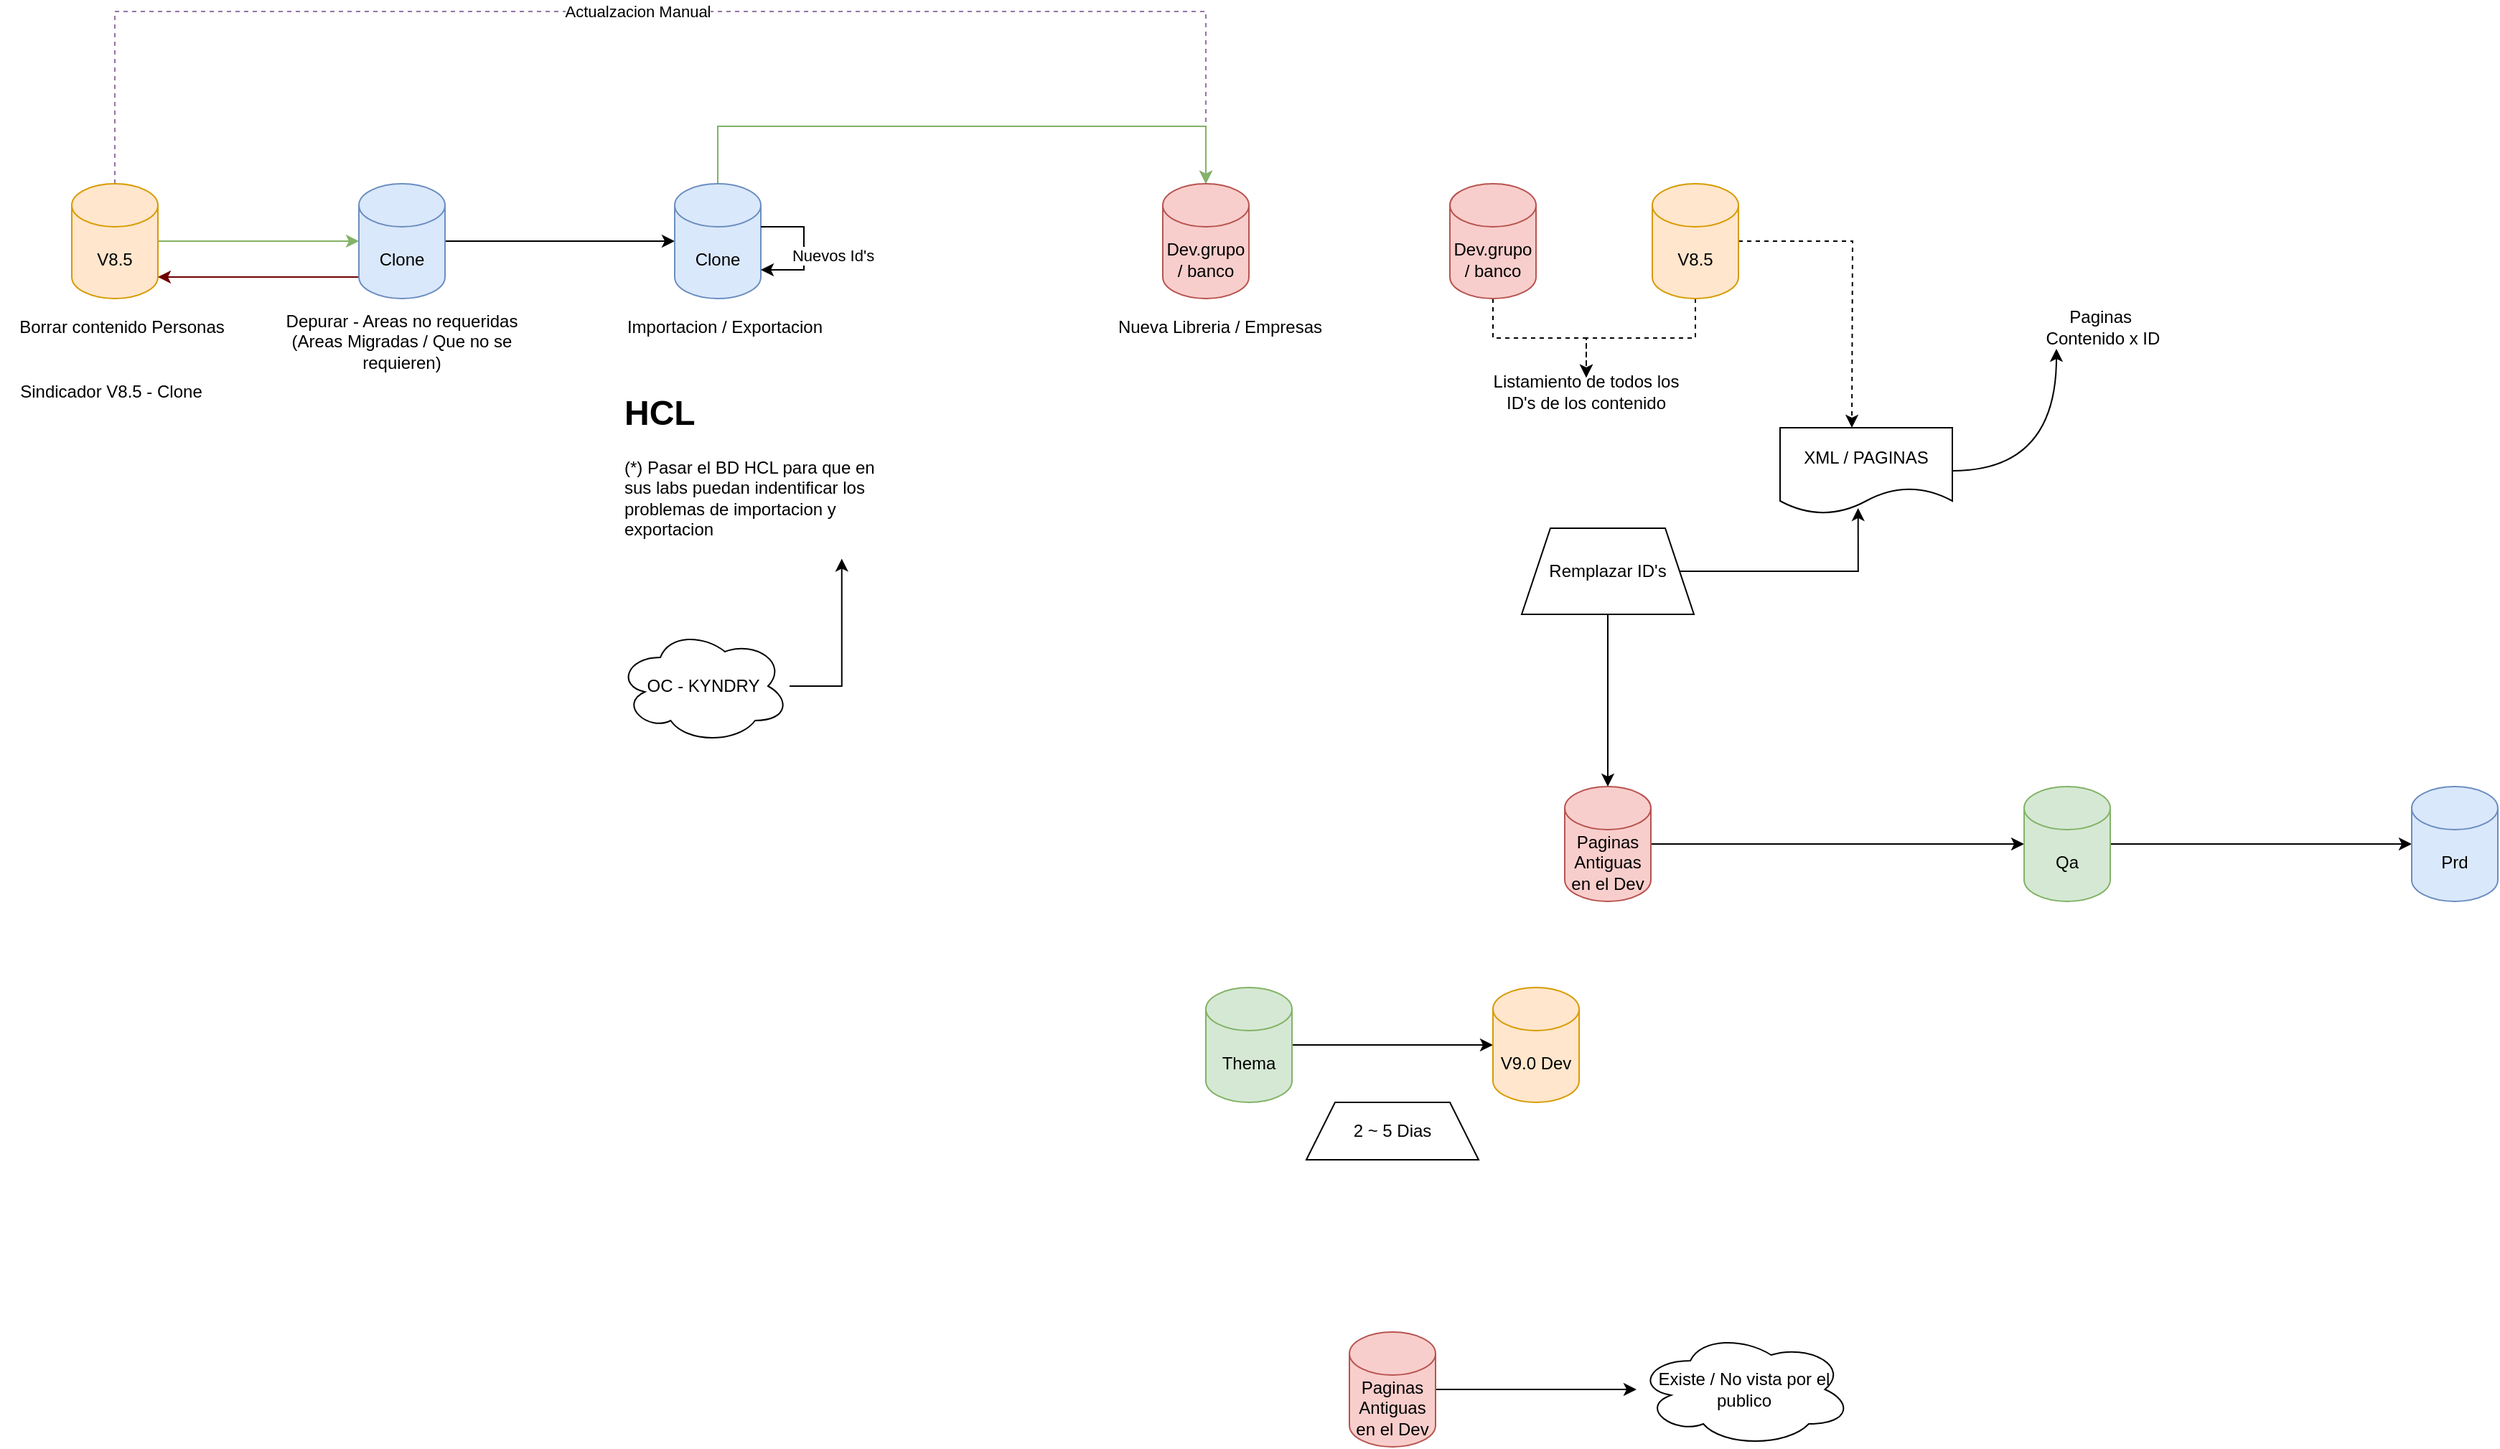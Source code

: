 <mxfile version="14.1.8" type="device" pages="2"><diagram id="6Eq73pVmomYveGhV-_p8" name="Página-1"><mxGraphModel dx="777" dy="739" grid="1" gridSize="10" guides="1" tooltips="1" connect="1" arrows="1" fold="1" page="1" pageScale="1" pageWidth="827" pageHeight="1169" math="0" shadow="0"><root><mxCell id="0"/><mxCell id="1" parent="0"/><mxCell id="x6i6v8hljPplQ5DdjNue-4" style="edgeStyle=orthogonalEdgeStyle;rounded=0;orthogonalLoop=1;jettySize=auto;html=1;fillColor=#d5e8d4;strokeColor=#82b366;" parent="1" source="x6i6v8hljPplQ5DdjNue-1" edge="1"><mxGeometry relative="1" as="geometry"><mxPoint x="280" y="200" as="targetPoint"/></mxGeometry></mxCell><mxCell id="x6i6v8hljPplQ5DdjNue-20" style="edgeStyle=orthogonalEdgeStyle;rounded=0;orthogonalLoop=1;jettySize=auto;html=1;entryX=0.5;entryY=0;entryDx=0;entryDy=0;entryPerimeter=0;dashed=1;fillColor=#e1d5e7;strokeColor=#9673a6;" parent="1" source="x6i6v8hljPplQ5DdjNue-1" target="x6i6v8hljPplQ5DdjNue-16" edge="1"><mxGeometry relative="1" as="geometry"><Array as="points"><mxPoint x="110" y="40"/><mxPoint x="870" y="40"/></Array></mxGeometry></mxCell><mxCell id="x6i6v8hljPplQ5DdjNue-21" value="Actualzacion Manual" style="edgeLabel;html=1;align=center;verticalAlign=middle;resizable=0;points=[];" parent="x6i6v8hljPplQ5DdjNue-20" vertex="1" connectable="0"><mxGeometry x="-0.032" relative="1" as="geometry"><mxPoint as="offset"/></mxGeometry></mxCell><mxCell id="x6i6v8hljPplQ5DdjNue-1" value="V8.5" style="shape=cylinder3;whiteSpace=wrap;html=1;boundedLbl=1;backgroundOutline=1;size=15;fillColor=#ffe6cc;strokeColor=#d79b00;" parent="1" vertex="1"><mxGeometry x="80" y="160" width="60" height="80" as="geometry"/></mxCell><mxCell id="x6i6v8hljPplQ5DdjNue-2" value="Borrar contenido Personas" style="text;html=1;strokeColor=none;fillColor=none;align=center;verticalAlign=middle;whiteSpace=wrap;rounded=0;" parent="1" vertex="1"><mxGeometry x="30" y="250" width="170" height="20" as="geometry"/></mxCell><mxCell id="x6i6v8hljPplQ5DdjNue-3" value="Sindicador V8.5 - Clone" style="text;html=1;strokeColor=none;fillColor=none;align=center;verticalAlign=middle;whiteSpace=wrap;rounded=0;" parent="1" vertex="1"><mxGeometry x="40" y="290" width="135" height="30" as="geometry"/></mxCell><mxCell id="x6i6v8hljPplQ5DdjNue-7" style="edgeStyle=orthogonalEdgeStyle;rounded=0;orthogonalLoop=1;jettySize=auto;html=1;entryX=1;entryY=1;entryDx=0;entryDy=-15;entryPerimeter=0;fillColor=#a20025;strokeColor=#6F0000;" parent="1" source="x6i6v8hljPplQ5DdjNue-5" target="x6i6v8hljPplQ5DdjNue-1" edge="1"><mxGeometry relative="1" as="geometry"><Array as="points"><mxPoint x="240" y="225"/><mxPoint x="240" y="225"/></Array></mxGeometry></mxCell><mxCell id="x6i6v8hljPplQ5DdjNue-8" style="edgeStyle=orthogonalEdgeStyle;rounded=0;orthogonalLoop=1;jettySize=auto;html=1;" parent="1" source="x6i6v8hljPplQ5DdjNue-5" edge="1"><mxGeometry relative="1" as="geometry"><mxPoint x="500" y="200" as="targetPoint"/></mxGeometry></mxCell><mxCell id="x6i6v8hljPplQ5DdjNue-5" value="Clone" style="shape=cylinder3;whiteSpace=wrap;html=1;boundedLbl=1;backgroundOutline=1;size=15;fillColor=#dae8fc;strokeColor=#6c8ebf;" parent="1" vertex="1"><mxGeometry x="280" y="160" width="60" height="80" as="geometry"/></mxCell><mxCell id="x6i6v8hljPplQ5DdjNue-6" value="Depurar - Areas no requeridas (Areas Migradas / Que no se requieren)" style="text;html=1;strokeColor=none;fillColor=none;align=center;verticalAlign=middle;whiteSpace=wrap;rounded=0;" parent="1" vertex="1"><mxGeometry x="215" y="245" width="190" height="50" as="geometry"/></mxCell><mxCell id="x6i6v8hljPplQ5DdjNue-18" style="edgeStyle=orthogonalEdgeStyle;rounded=0;orthogonalLoop=1;jettySize=auto;html=1;entryX=0.5;entryY=0;entryDx=0;entryDy=0;entryPerimeter=0;fillColor=#d5e8d4;strokeColor=#82b366;" parent="1" source="x6i6v8hljPplQ5DdjNue-9" target="x6i6v8hljPplQ5DdjNue-16" edge="1"><mxGeometry relative="1" as="geometry"><Array as="points"><mxPoint x="530" y="120"/><mxPoint x="870" y="120"/></Array></mxGeometry></mxCell><mxCell id="x6i6v8hljPplQ5DdjNue-9" value="Clone" style="shape=cylinder3;whiteSpace=wrap;html=1;boundedLbl=1;backgroundOutline=1;size=15;fillColor=#dae8fc;strokeColor=#6c8ebf;" parent="1" vertex="1"><mxGeometry x="500" y="160" width="60" height="80" as="geometry"/></mxCell><mxCell id="x6i6v8hljPplQ5DdjNue-10" value="Nuevos Id's" style="edgeStyle=orthogonalEdgeStyle;rounded=0;orthogonalLoop=1;jettySize=auto;html=1;" parent="1" source="x6i6v8hljPplQ5DdjNue-9" target="x6i6v8hljPplQ5DdjNue-9" edge="1"><mxGeometry x="0.111" y="20" relative="1" as="geometry"><Array as="points"><mxPoint x="590" y="190"/><mxPoint x="590" y="220"/></Array><mxPoint as="offset"/></mxGeometry></mxCell><mxCell id="x6i6v8hljPplQ5DdjNue-11" value="Importacion / Exportacion" style="text;html=1;strokeColor=none;fillColor=none;align=center;verticalAlign=middle;whiteSpace=wrap;rounded=0;" parent="1" vertex="1"><mxGeometry x="460" y="250" width="150" height="20" as="geometry"/></mxCell><mxCell id="x6i6v8hljPplQ5DdjNue-12" value="&lt;h1&gt;HCL&lt;/h1&gt;&lt;div&gt;(*) Pasar el BD HCL para que en sus labs puedan indentificar los problemas de importacion y exportacion&lt;/div&gt;" style="text;html=1;strokeColor=none;fillColor=none;spacing=5;spacingTop=-20;whiteSpace=wrap;overflow=hidden;rounded=0;" parent="1" vertex="1"><mxGeometry x="460" y="300" width="190" height="120" as="geometry"/></mxCell><mxCell id="x6i6v8hljPplQ5DdjNue-14" style="edgeStyle=orthogonalEdgeStyle;rounded=0;orthogonalLoop=1;jettySize=auto;html=1;entryX=0.823;entryY=1.01;entryDx=0;entryDy=0;entryPerimeter=0;" parent="1" source="x6i6v8hljPplQ5DdjNue-13" target="x6i6v8hljPplQ5DdjNue-12" edge="1"><mxGeometry relative="1" as="geometry"><Array as="points"><mxPoint x="616" y="510"/></Array></mxGeometry></mxCell><mxCell id="x6i6v8hljPplQ5DdjNue-13" value="OC - KYNDRY" style="ellipse;shape=cloud;whiteSpace=wrap;html=1;" parent="1" vertex="1"><mxGeometry x="460" y="470" width="120" height="80" as="geometry"/></mxCell><mxCell id="x6i6v8hljPplQ5DdjNue-16" value="Dev.grupo / banco" style="shape=cylinder3;whiteSpace=wrap;html=1;boundedLbl=1;backgroundOutline=1;size=15;fillColor=#f8cecc;strokeColor=#b85450;" parent="1" vertex="1"><mxGeometry x="840" y="160" width="60" height="80" as="geometry"/></mxCell><mxCell id="x6i6v8hljPplQ5DdjNue-19" value="Nueva Libreria / Empresas" style="text;html=1;strokeColor=none;fillColor=none;align=center;verticalAlign=middle;whiteSpace=wrap;rounded=0;" parent="1" vertex="1"><mxGeometry x="800" y="250" width="160" height="20" as="geometry"/></mxCell><mxCell id="x6i6v8hljPplQ5DdjNue-25" style="edgeStyle=orthogonalEdgeStyle;rounded=0;orthogonalLoop=1;jettySize=auto;html=1;entryX=0.5;entryY=0;entryDx=0;entryDy=0;dashed=1;" parent="1" source="x6i6v8hljPplQ5DdjNue-22" target="x6i6v8hljPplQ5DdjNue-23" edge="1"><mxGeometry relative="1" as="geometry"/></mxCell><mxCell id="x6i6v8hljPplQ5DdjNue-22" value="Dev.grupo / banco" style="shape=cylinder3;whiteSpace=wrap;html=1;boundedLbl=1;backgroundOutline=1;size=15;fillColor=#f8cecc;strokeColor=#b85450;" parent="1" vertex="1"><mxGeometry x="1040" y="160" width="60" height="80" as="geometry"/></mxCell><mxCell id="x6i6v8hljPplQ5DdjNue-23" value="Listamiento de todos los ID's de los contenido" style="text;html=1;strokeColor=none;fillColor=none;align=center;verticalAlign=middle;whiteSpace=wrap;rounded=0;" parent="1" vertex="1"><mxGeometry x="1060" y="295" width="150" height="20" as="geometry"/></mxCell><mxCell id="x6i6v8hljPplQ5DdjNue-26" style="edgeStyle=orthogonalEdgeStyle;rounded=0;orthogonalLoop=1;jettySize=auto;html=1;entryX=0.5;entryY=0;entryDx=0;entryDy=0;dashed=1;" parent="1" source="x6i6v8hljPplQ5DdjNue-24" target="x6i6v8hljPplQ5DdjNue-23" edge="1"><mxGeometry relative="1" as="geometry"/></mxCell><mxCell id="x6i6v8hljPplQ5DdjNue-28" style="edgeStyle=orthogonalEdgeStyle;rounded=0;orthogonalLoop=1;jettySize=auto;html=1;dashed=1;" parent="1" source="x6i6v8hljPplQ5DdjNue-24" edge="1"><mxGeometry relative="1" as="geometry"><mxPoint x="1320" y="330" as="targetPoint"/></mxGeometry></mxCell><mxCell id="x6i6v8hljPplQ5DdjNue-24" value="V8.5" style="shape=cylinder3;whiteSpace=wrap;html=1;boundedLbl=1;backgroundOutline=1;size=15;fillColor=#ffe6cc;strokeColor=#d79b00;" parent="1" vertex="1"><mxGeometry x="1181" y="160" width="60" height="80" as="geometry"/></mxCell><mxCell id="x6i6v8hljPplQ5DdjNue-30" style="edgeStyle=orthogonalEdgeStyle;orthogonalLoop=1;jettySize=auto;html=1;entryX=0.25;entryY=1;entryDx=0;entryDy=0;curved=1;" parent="1" source="x6i6v8hljPplQ5DdjNue-29" target="x6i6v8hljPplQ5DdjNue-31" edge="1"><mxGeometry relative="1" as="geometry"><mxPoint x="1440" y="290" as="targetPoint"/></mxGeometry></mxCell><mxCell id="x6i6v8hljPplQ5DdjNue-29" value="XML / PAGINAS" style="shape=document;whiteSpace=wrap;html=1;boundedLbl=1;" parent="1" vertex="1"><mxGeometry x="1270" y="330" width="120" height="60" as="geometry"/></mxCell><mxCell id="x6i6v8hljPplQ5DdjNue-31" value="Paginas&amp;nbsp;&lt;br&gt;Contenido x ID" style="text;html=1;strokeColor=none;fillColor=none;align=center;verticalAlign=middle;whiteSpace=wrap;rounded=0;" parent="1" vertex="1"><mxGeometry x="1430" y="245" width="130" height="30" as="geometry"/></mxCell><mxCell id="riuhykCEx18YToJQOdky-2" style="edgeStyle=orthogonalEdgeStyle;rounded=0;orthogonalLoop=1;jettySize=auto;html=1;entryX=0.453;entryY=0.933;entryDx=0;entryDy=0;entryPerimeter=0;" parent="1" source="riuhykCEx18YToJQOdky-1" target="x6i6v8hljPplQ5DdjNue-29" edge="1"><mxGeometry relative="1" as="geometry"/></mxCell><mxCell id="riuhykCEx18YToJQOdky-3" style="edgeStyle=orthogonalEdgeStyle;rounded=0;orthogonalLoop=1;jettySize=auto;html=1;" parent="1" source="riuhykCEx18YToJQOdky-1" edge="1"><mxGeometry relative="1" as="geometry"><mxPoint x="1150" y="580" as="targetPoint"/></mxGeometry></mxCell><mxCell id="riuhykCEx18YToJQOdky-1" value="Remplazar ID's" style="shape=trapezoid;perimeter=trapezoidPerimeter;whiteSpace=wrap;html=1;fixedSize=1;" parent="1" vertex="1"><mxGeometry x="1090" y="400" width="120" height="60" as="geometry"/></mxCell><mxCell id="riuhykCEx18YToJQOdky-5" style="edgeStyle=orthogonalEdgeStyle;rounded=0;orthogonalLoop=1;jettySize=auto;html=1;entryX=0;entryY=0.5;entryDx=0;entryDy=0;entryPerimeter=0;" parent="1" source="riuhykCEx18YToJQOdky-4" edge="1" target="riuhykCEx18YToJQOdky-6"><mxGeometry relative="1" as="geometry"><mxPoint x="1520" y="620" as="targetPoint"/></mxGeometry></mxCell><mxCell id="riuhykCEx18YToJQOdky-4" value="Paginas Antiguas en el Dev" style="shape=cylinder3;whiteSpace=wrap;html=1;boundedLbl=1;backgroundOutline=1;size=15;fillColor=#f8cecc;strokeColor=#b85450;" parent="1" vertex="1"><mxGeometry x="1120" y="580" width="60" height="80" as="geometry"/></mxCell><mxCell id="riuhykCEx18YToJQOdky-7" style="edgeStyle=orthogonalEdgeStyle;rounded=0;orthogonalLoop=1;jettySize=auto;html=1;" parent="1" source="riuhykCEx18YToJQOdky-6" edge="1"><mxGeometry relative="1" as="geometry"><mxPoint x="1710" y="620" as="targetPoint"/></mxGeometry></mxCell><mxCell id="riuhykCEx18YToJQOdky-6" value="Qa" style="shape=cylinder3;whiteSpace=wrap;html=1;boundedLbl=1;backgroundOutline=1;size=15;fillColor=#d5e8d4;strokeColor=#82b366;" parent="1" vertex="1"><mxGeometry x="1440" y="580" width="60" height="80" as="geometry"/></mxCell><mxCell id="riuhykCEx18YToJQOdky-8" value="Prd" style="shape=cylinder3;whiteSpace=wrap;html=1;boundedLbl=1;backgroundOutline=1;size=15;fillColor=#dae8fc;strokeColor=#6c8ebf;" parent="1" vertex="1"><mxGeometry x="1710" y="580" width="60" height="80" as="geometry"/></mxCell><mxCell id="riuhykCEx18YToJQOdky-10" style="edgeStyle=orthogonalEdgeStyle;rounded=0;orthogonalLoop=1;jettySize=auto;html=1;" parent="1" source="riuhykCEx18YToJQOdky-9" edge="1"><mxGeometry relative="1" as="geometry"><mxPoint x="1070" y="760" as="targetPoint"/></mxGeometry></mxCell><mxCell id="riuhykCEx18YToJQOdky-9" value="Thema" style="shape=cylinder3;whiteSpace=wrap;html=1;boundedLbl=1;backgroundOutline=1;size=15;fillColor=#d5e8d4;strokeColor=#82b366;" parent="1" vertex="1"><mxGeometry x="870" y="720" width="60" height="80" as="geometry"/></mxCell><mxCell id="riuhykCEx18YToJQOdky-11" value="V9.0 Dev" style="shape=cylinder3;whiteSpace=wrap;html=1;boundedLbl=1;backgroundOutline=1;size=15;fillColor=#ffe6cc;strokeColor=#d79b00;" parent="1" vertex="1"><mxGeometry x="1070" y="720" width="60" height="80" as="geometry"/></mxCell><mxCell id="riuhykCEx18YToJQOdky-12" value="2 ~ 5 Dias" style="shape=trapezoid;perimeter=trapezoidPerimeter;whiteSpace=wrap;html=1;fixedSize=1;" parent="1" vertex="1"><mxGeometry x="940" y="800" width="120" height="40" as="geometry"/></mxCell><mxCell id="riuhykCEx18YToJQOdky-14" style="edgeStyle=orthogonalEdgeStyle;rounded=0;orthogonalLoop=1;jettySize=auto;html=1;" parent="1" source="riuhykCEx18YToJQOdky-13" edge="1"><mxGeometry relative="1" as="geometry"><mxPoint x="1170" y="1000" as="targetPoint"/></mxGeometry></mxCell><mxCell id="riuhykCEx18YToJQOdky-13" value="Paginas Antiguas en el Dev" style="shape=cylinder3;whiteSpace=wrap;html=1;boundedLbl=1;backgroundOutline=1;size=15;fillColor=#f8cecc;strokeColor=#b85450;" parent="1" vertex="1"><mxGeometry x="970" y="960" width="60" height="80" as="geometry"/></mxCell><mxCell id="riuhykCEx18YToJQOdky-15" value="Existe / No vista por el publico" style="ellipse;shape=cloud;whiteSpace=wrap;html=1;" parent="1" vertex="1"><mxGeometry x="1170" y="960" width="150" height="80" as="geometry"/></mxCell></root></mxGraphModel></diagram><diagram id="l_HDhL2nel-DTDZcic60" name="Página-2"><mxGraphModel dx="1849" dy="695" grid="1" gridSize="10" guides="1" tooltips="1" connect="1" arrows="1" fold="1" page="1" pageScale="1" pageWidth="827" pageHeight="1169" math="0" shadow="0"><root><mxCell id="QdBTe3VGrZ5d1H5HFAO6-0"/><mxCell id="QdBTe3VGrZ5d1H5HFAO6-1" parent="QdBTe3VGrZ5d1H5HFAO6-0"/><mxCell id="QdBTe3VGrZ5d1H5HFAO6-3" style="edgeStyle=orthogonalEdgeStyle;rounded=0;orthogonalLoop=1;jettySize=auto;html=1;entryX=0;entryY=0.5;entryDx=0;entryDy=0;" edge="1" parent="QdBTe3VGrZ5d1H5HFAO6-1" source="QdBTe3VGrZ5d1H5HFAO6-2" target="QdBTe3VGrZ5d1H5HFAO6-4"><mxGeometry relative="1" as="geometry"><mxPoint x="340" y="140" as="targetPoint"/></mxGeometry></mxCell><mxCell id="QdBTe3VGrZ5d1H5HFAO6-6" style="edgeStyle=orthogonalEdgeStyle;rounded=0;orthogonalLoop=1;jettySize=auto;html=1;" edge="1" parent="QdBTe3VGrZ5d1H5HFAO6-1" source="QdBTe3VGrZ5d1H5HFAO6-2" target="QdBTe3VGrZ5d1H5HFAO6-5"><mxGeometry relative="1" as="geometry"/></mxCell><mxCell id="QdBTe3VGrZ5d1H5HFAO6-2" value="Empresas/ Acerca" style="shape=parallelogram;perimeter=parallelogramPerimeter;whiteSpace=wrap;html=1;fixedSize=1;fillColor=#fff2cc;strokeColor=#d6b656;" vertex="1" parent="QdBTe3VGrZ5d1H5HFAO6-1"><mxGeometry x="80" y="160" width="120" height="60" as="geometry"/></mxCell><mxCell id="QdBTe3VGrZ5d1H5HFAO6-4" value="Empresas" style="rounded=1;whiteSpace=wrap;html=1;fillColor=#e1d5e7;strokeColor=#9673a6;" vertex="1" parent="QdBTe3VGrZ5d1H5HFAO6-1"><mxGeometry x="320" y="80" width="120" height="60" as="geometry"/></mxCell><mxCell id="QdBTe3VGrZ5d1H5HFAO6-5" value="Acerca-de" style="rounded=1;whiteSpace=wrap;html=1;fillColor=#d5e8d4;strokeColor=#82b366;" vertex="1" parent="QdBTe3VGrZ5d1H5HFAO6-1"><mxGeometry x="320" y="200" width="120" height="60" as="geometry"/></mxCell><mxCell id="QdBTe3VGrZ5d1H5HFAO6-10" style="edgeStyle=orthogonalEdgeStyle;rounded=0;orthogonalLoop=1;jettySize=auto;html=1;entryX=0;entryY=0.5;entryDx=0;entryDy=0;dashed=1;" edge="1" parent="QdBTe3VGrZ5d1H5HFAO6-1" source="QdBTe3VGrZ5d1H5HFAO6-7" target="QdBTe3VGrZ5d1H5HFAO6-9"><mxGeometry relative="1" as="geometry"/></mxCell><mxCell id="IBs_phUsc_ETYgbnL8x5-5" style="edgeStyle=orthogonalEdgeStyle;rounded=0;orthogonalLoop=1;jettySize=auto;html=1;entryX=0.5;entryY=1;entryDx=0;entryDy=0;dashed=1;" edge="1" parent="QdBTe3VGrZ5d1H5HFAO6-1" source="QdBTe3VGrZ5d1H5HFAO6-7" target="QdBTe3VGrZ5d1H5HFAO6-2"><mxGeometry relative="1" as="geometry"/></mxCell><mxCell id="QdBTe3VGrZ5d1H5HFAO6-7" value="Acerca-de" style="shape=parallelogram;perimeter=parallelogramPerimeter;whiteSpace=wrap;html=1;fixedSize=1;fillColor=#fff2cc;strokeColor=#d6b656;" vertex="1" parent="QdBTe3VGrZ5d1H5HFAO6-1"><mxGeometry x="680" y="330" width="120" height="60" as="geometry"/></mxCell><mxCell id="IBs_phUsc_ETYgbnL8x5-8" style="edgeStyle=orthogonalEdgeStyle;rounded=0;orthogonalLoop=1;jettySize=auto;html=1;entryX=0.5;entryY=1;entryDx=0;entryDy=0;entryPerimeter=0;" edge="1" parent="QdBTe3VGrZ5d1H5HFAO6-1" source="QdBTe3VGrZ5d1H5HFAO6-9" target="IBs_phUsc_ETYgbnL8x5-6"><mxGeometry relative="1" as="geometry"/></mxCell><mxCell id="QdBTe3VGrZ5d1H5HFAO6-9" value="Acerca-de" style="rounded=1;whiteSpace=wrap;html=1;fillColor=#d5e8d4;strokeColor=#82b366;" vertex="1" parent="QdBTe3VGrZ5d1H5HFAO6-1"><mxGeometry x="930" y="330" width="120" height="60" as="geometry"/></mxCell><mxCell id="IBs_phUsc_ETYgbnL8x5-0" style="edgeStyle=orthogonalEdgeStyle;rounded=0;orthogonalLoop=1;jettySize=auto;html=1;entryX=0;entryY=0.5;entryDx=0;entryDy=0;" edge="1" parent="QdBTe3VGrZ5d1H5HFAO6-1" source="IBs_phUsc_ETYgbnL8x5-2" target="IBs_phUsc_ETYgbnL8x5-3"><mxGeometry relative="1" as="geometry"><mxPoint x="940" y="140" as="targetPoint"/></mxGeometry></mxCell><mxCell id="IBs_phUsc_ETYgbnL8x5-2" value="Empresas" style="shape=parallelogram;perimeter=parallelogramPerimeter;whiteSpace=wrap;html=1;fixedSize=1;fillColor=#fff2cc;strokeColor=#d6b656;" vertex="1" parent="QdBTe3VGrZ5d1H5HFAO6-1"><mxGeometry x="680" y="160" width="120" height="60" as="geometry"/></mxCell><mxCell id="IBs_phUsc_ETYgbnL8x5-3" value="Empresas" style="rounded=1;whiteSpace=wrap;html=1;fillColor=#e1d5e7;strokeColor=#9673a6;" vertex="1" parent="QdBTe3VGrZ5d1H5HFAO6-1"><mxGeometry x="930" y="160" width="120" height="60" as="geometry"/></mxCell><mxCell id="IBs_phUsc_ETYgbnL8x5-6" value="V9.0" style="shape=cylinder3;whiteSpace=wrap;html=1;boundedLbl=1;backgroundOutline=1;size=15;fillColor=#dae8fc;strokeColor=#6c8ebf;" vertex="1" parent="QdBTe3VGrZ5d1H5HFAO6-1"><mxGeometry x="1211" y="160" width="60" height="80" as="geometry"/></mxCell><mxCell id="IBs_phUsc_ETYgbnL8x5-7" value="Registro ID's" style="whiteSpace=wrap;html=1;aspect=fixed;" vertex="1" parent="QdBTe3VGrZ5d1H5HFAO6-1"><mxGeometry x="870" y="440" width="80" height="80" as="geometry"/></mxCell><mxCell id="IBs_phUsc_ETYgbnL8x5-10" style="edgeStyle=orthogonalEdgeStyle;rounded=0;orthogonalLoop=1;jettySize=auto;html=1;entryX=0;entryY=0.5;entryDx=0;entryDy=0;" edge="1" parent="QdBTe3VGrZ5d1H5HFAO6-1" source="IBs_phUsc_ETYgbnL8x5-12" target="IBs_phUsc_ETYgbnL8x5-13"><mxGeometry relative="1" as="geometry"><mxPoint x="340" y="720" as="targetPoint"/></mxGeometry></mxCell><mxCell id="IBs_phUsc_ETYgbnL8x5-11" style="edgeStyle=orthogonalEdgeStyle;rounded=0;orthogonalLoop=1;jettySize=auto;html=1;" edge="1" parent="QdBTe3VGrZ5d1H5HFAO6-1" source="IBs_phUsc_ETYgbnL8x5-12" target="IBs_phUsc_ETYgbnL8x5-14"><mxGeometry relative="1" as="geometry"/></mxCell><mxCell id="IBs_phUsc_ETYgbnL8x5-12" value="Empresas/ Acerca" style="shape=parallelogram;perimeter=parallelogramPerimeter;whiteSpace=wrap;html=1;fixedSize=1;fillColor=#fff2cc;strokeColor=#d6b656;" vertex="1" parent="QdBTe3VGrZ5d1H5HFAO6-1"><mxGeometry x="80" y="740" width="120" height="60" as="geometry"/></mxCell><mxCell id="IBs_phUsc_ETYgbnL8x5-19" style="edgeStyle=orthogonalEdgeStyle;curved=1;orthogonalLoop=1;jettySize=auto;html=1;dashed=1;entryX=0.5;entryY=1;entryDx=0;entryDy=0;" edge="1" parent="QdBTe3VGrZ5d1H5HFAO6-1" source="IBs_phUsc_ETYgbnL8x5-13" target="IBs_phUsc_ETYgbnL8x5-20"><mxGeometry relative="1" as="geometry"><mxPoint x="530" y="590" as="targetPoint"/></mxGeometry></mxCell><mxCell id="IBs_phUsc_ETYgbnL8x5-13" value="Empresas" style="rounded=1;whiteSpace=wrap;html=1;fillColor=#e1d5e7;strokeColor=#9673a6;" vertex="1" parent="QdBTe3VGrZ5d1H5HFAO6-1"><mxGeometry x="320" y="660" width="120" height="60" as="geometry"/></mxCell><mxCell id="IBs_phUsc_ETYgbnL8x5-14" value="Acerca-de" style="rounded=1;whiteSpace=wrap;html=1;fillColor=#d5e8d4;strokeColor=#82b366;" vertex="1" parent="QdBTe3VGrZ5d1H5HFAO6-1"><mxGeometry x="320" y="780" width="120" height="60" as="geometry"/></mxCell><mxCell id="IBs_phUsc_ETYgbnL8x5-16" style="edgeStyle=orthogonalEdgeStyle;curved=1;orthogonalLoop=1;jettySize=auto;html=1;" edge="1" parent="QdBTe3VGrZ5d1H5HFAO6-1" source="IBs_phUsc_ETYgbnL8x5-15"><mxGeometry relative="1" as="geometry"><mxPoint x="750" y="820" as="targetPoint"/></mxGeometry></mxCell><mxCell id="IBs_phUsc_ETYgbnL8x5-18" style="edgeStyle=orthogonalEdgeStyle;curved=1;orthogonalLoop=1;jettySize=auto;html=1;dashed=1;" edge="1" parent="QdBTe3VGrZ5d1H5HFAO6-1" source="IBs_phUsc_ETYgbnL8x5-15" target="IBs_phUsc_ETYgbnL8x5-13"><mxGeometry relative="1" as="geometry"/></mxCell><mxCell id="IBs_phUsc_ETYgbnL8x5-15" value="Nuevo Empresas" style="whiteSpace=wrap;html=1;aspect=fixed;" vertex="1" parent="QdBTe3VGrZ5d1H5HFAO6-1"><mxGeometry x="640" y="640" width="80" height="80" as="geometry"/></mxCell><mxCell id="IBs_phUsc_ETYgbnL8x5-17" value="EmpresasContenido&lt;br&gt;Empresas Diseño" style="shape=parallelogram;perimeter=parallelogramPerimeter;whiteSpace=wrap;html=1;fixedSize=1;fillColor=#fff2cc;strokeColor=#d6b656;" vertex="1" parent="QdBTe3VGrZ5d1H5HFAO6-1"><mxGeometry x="680" y="820" width="147" height="60" as="geometry"/></mxCell><mxCell id="IBs_phUsc_ETYgbnL8x5-20" value="Paginas Actuales no rediseñadas" style="whiteSpace=wrap;html=1;aspect=fixed;" vertex="1" parent="QdBTe3VGrZ5d1H5HFAO6-1"><mxGeometry x="300" y="480" width="80" height="80" as="geometry"/></mxCell><mxCell id="IBs_phUsc_ETYgbnL8x5-22" style="edgeStyle=orthogonalEdgeStyle;curved=1;orthogonalLoop=1;jettySize=auto;html=1;dashed=1;" edge="1" parent="QdBTe3VGrZ5d1H5HFAO6-1" source="IBs_phUsc_ETYgbnL8x5-21" target="IBs_phUsc_ETYgbnL8x5-12"><mxGeometry relative="1" as="geometry"/></mxCell><mxCell id="IBs_phUsc_ETYgbnL8x5-21" value="Bancolombia" style="ellipse;whiteSpace=wrap;html=1;aspect=fixed;" vertex="1" parent="QdBTe3VGrZ5d1H5HFAO6-1"><mxGeometry x="20" y="620" width="80" height="80" as="geometry"/></mxCell></root></mxGraphModel></diagram></mxfile>